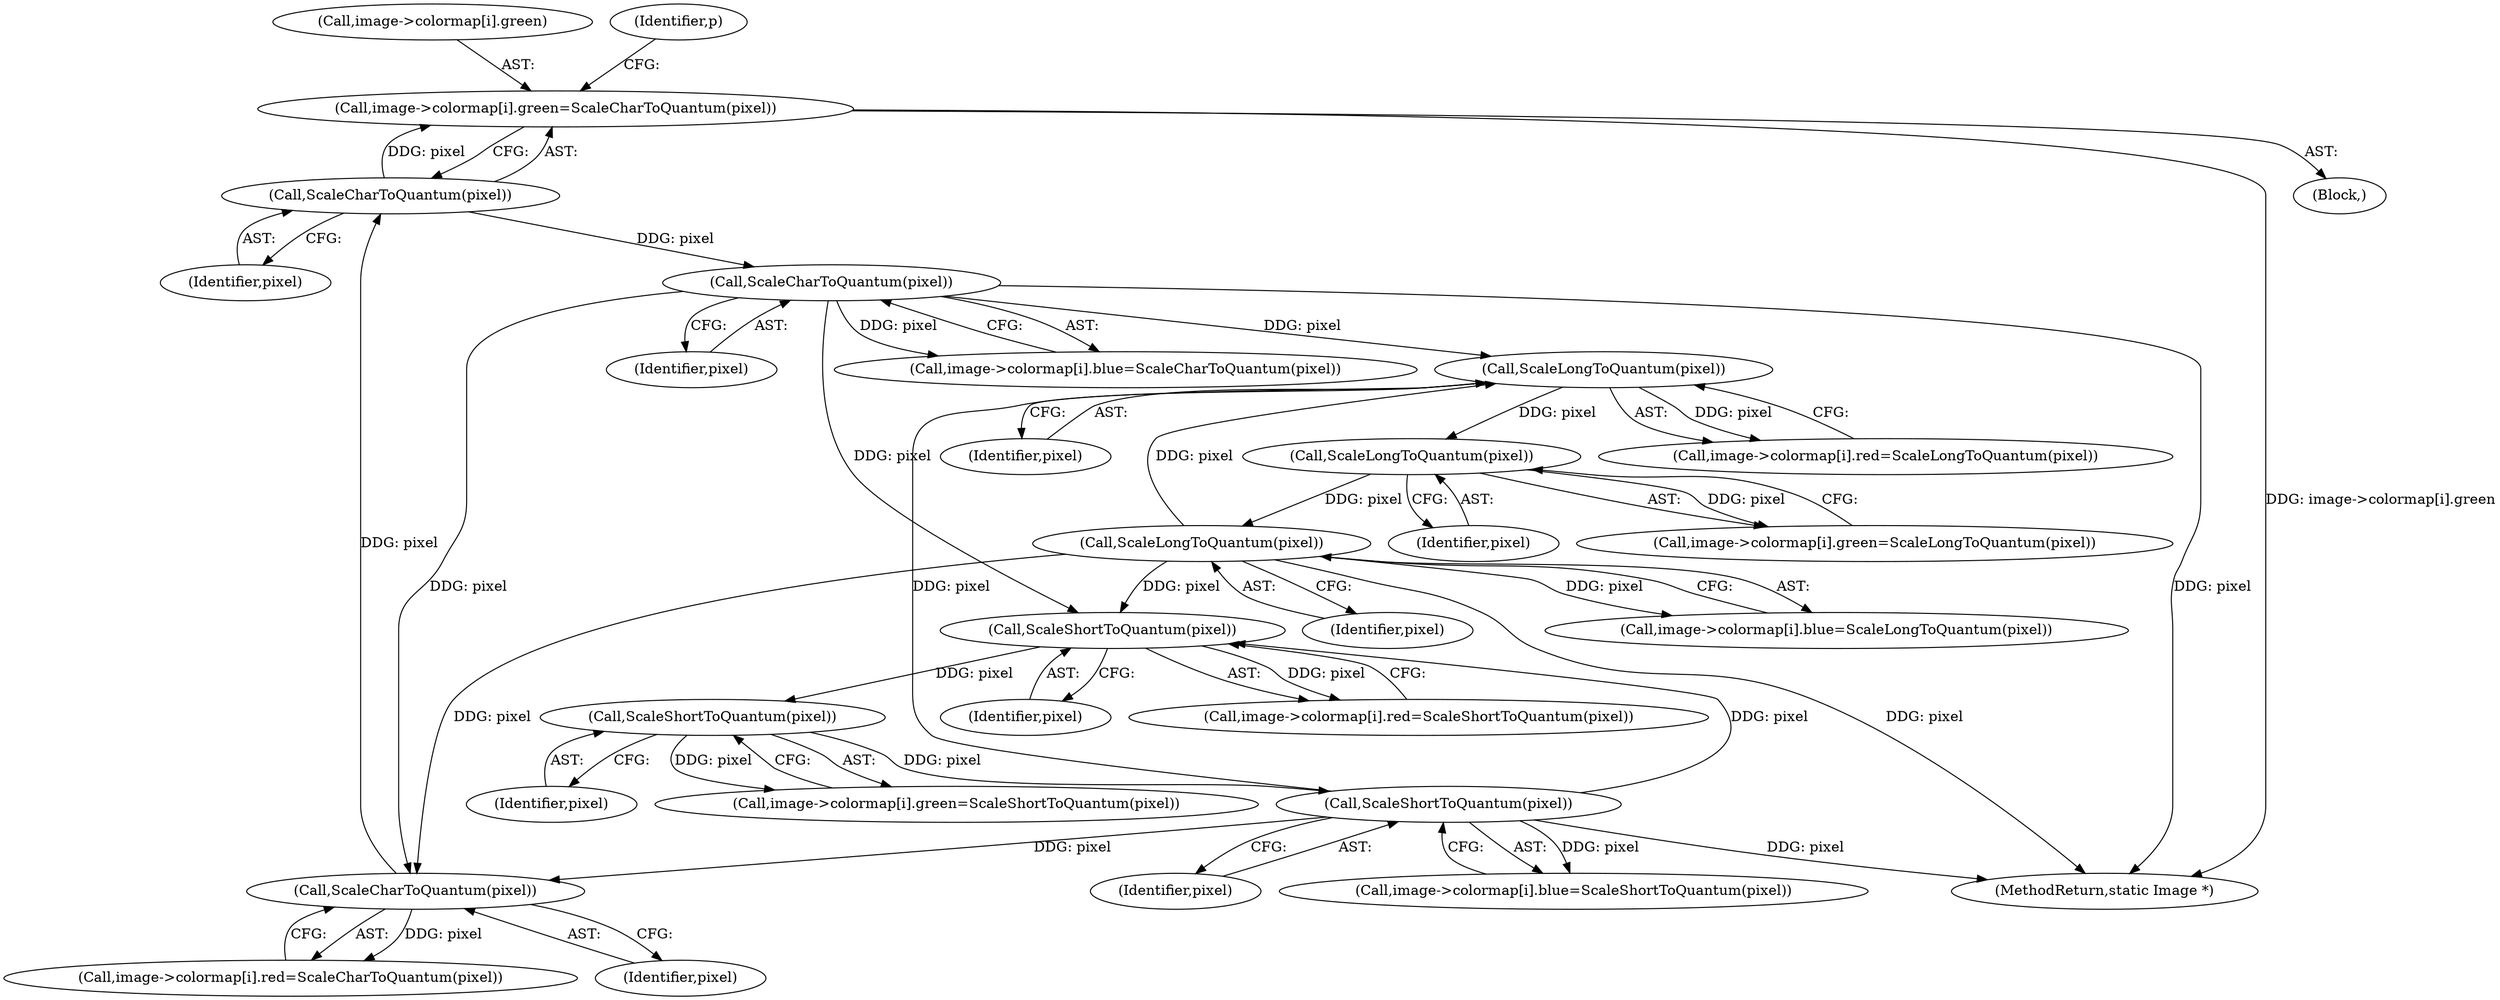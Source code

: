 digraph "0_ImageMagick_4493d9ca1124564da17f9b628ef9d0f1a6be9738@array" {
"1002161" [label="(Call,image->colormap[i].green=ScaleCharToQuantum(pixel))"];
"1002169" [label="(Call,ScaleCharToQuantum(pixel))"];
"1002153" [label="(Call,ScaleCharToQuantum(pixel))"];
"1002185" [label="(Call,ScaleCharToQuantum(pixel))"];
"1002323" [label="(Call,ScaleLongToQuantum(pixel))"];
"1002306" [label="(Call,ScaleLongToQuantum(pixel))"];
"1002289" [label="(Call,ScaleLongToQuantum(pixel))"];
"1002254" [label="(Call,ScaleShortToQuantum(pixel))"];
"1002237" [label="(Call,ScaleShortToQuantum(pixel))"];
"1002220" [label="(Call,ScaleShortToQuantum(pixel))"];
"1002307" [label="(Identifier,pixel)"];
"1002162" [label="(Call,image->colormap[i].green)"];
"1002306" [label="(Call,ScaleLongToQuantum(pixel))"];
"1002298" [label="(Call,image->colormap[i].green=ScaleLongToQuantum(pixel))"];
"1002185" [label="(Call,ScaleCharToQuantum(pixel))"];
"1002237" [label="(Call,ScaleShortToQuantum(pixel))"];
"1002281" [label="(Call,image->colormap[i].red=ScaleLongToQuantum(pixel))"];
"1002170" [label="(Identifier,pixel)"];
"1002290" [label="(Identifier,pixel)"];
"1002289" [label="(Call,ScaleLongToQuantum(pixel))"];
"1002254" [label="(Call,ScaleShortToQuantum(pixel))"];
"1002220" [label="(Call,ScaleShortToQuantum(pixel))"];
"1002172" [label="(Identifier,p)"];
"1002315" [label="(Call,image->colormap[i].blue=ScaleLongToQuantum(pixel))"];
"1002255" [label="(Identifier,pixel)"];
"1002323" [label="(Call,ScaleLongToQuantum(pixel))"];
"1002153" [label="(Call,ScaleCharToQuantum(pixel))"];
"1002186" [label="(Identifier,pixel)"];
"1002161" [label="(Call,image->colormap[i].green=ScaleCharToQuantum(pixel))"];
"1002221" [label="(Identifier,pixel)"];
"1002474" [label="(MethodReturn,static Image *)"];
"1002145" [label="(Call,image->colormap[i].red=ScaleCharToQuantum(pixel))"];
"1002212" [label="(Call,image->colormap[i].red=ScaleShortToQuantum(pixel))"];
"1002324" [label="(Identifier,pixel)"];
"1002238" [label="(Identifier,pixel)"];
"1002177" [label="(Call,image->colormap[i].blue=ScaleCharToQuantum(pixel))"];
"1002154" [label="(Identifier,pixel)"];
"1002138" [label="(Block,)"];
"1002229" [label="(Call,image->colormap[i].green=ScaleShortToQuantum(pixel))"];
"1002169" [label="(Call,ScaleCharToQuantum(pixel))"];
"1002246" [label="(Call,image->colormap[i].blue=ScaleShortToQuantum(pixel))"];
"1002161" -> "1002138"  [label="AST: "];
"1002161" -> "1002169"  [label="CFG: "];
"1002162" -> "1002161"  [label="AST: "];
"1002169" -> "1002161"  [label="AST: "];
"1002172" -> "1002161"  [label="CFG: "];
"1002161" -> "1002474"  [label="DDG: image->colormap[i].green"];
"1002169" -> "1002161"  [label="DDG: pixel"];
"1002169" -> "1002170"  [label="CFG: "];
"1002170" -> "1002169"  [label="AST: "];
"1002153" -> "1002169"  [label="DDG: pixel"];
"1002169" -> "1002185"  [label="DDG: pixel"];
"1002153" -> "1002145"  [label="AST: "];
"1002153" -> "1002154"  [label="CFG: "];
"1002154" -> "1002153"  [label="AST: "];
"1002145" -> "1002153"  [label="CFG: "];
"1002153" -> "1002145"  [label="DDG: pixel"];
"1002185" -> "1002153"  [label="DDG: pixel"];
"1002323" -> "1002153"  [label="DDG: pixel"];
"1002254" -> "1002153"  [label="DDG: pixel"];
"1002185" -> "1002177"  [label="AST: "];
"1002185" -> "1002186"  [label="CFG: "];
"1002186" -> "1002185"  [label="AST: "];
"1002177" -> "1002185"  [label="CFG: "];
"1002185" -> "1002474"  [label="DDG: pixel"];
"1002185" -> "1002177"  [label="DDG: pixel"];
"1002185" -> "1002220"  [label="DDG: pixel"];
"1002185" -> "1002289"  [label="DDG: pixel"];
"1002323" -> "1002315"  [label="AST: "];
"1002323" -> "1002324"  [label="CFG: "];
"1002324" -> "1002323"  [label="AST: "];
"1002315" -> "1002323"  [label="CFG: "];
"1002323" -> "1002474"  [label="DDG: pixel"];
"1002323" -> "1002220"  [label="DDG: pixel"];
"1002323" -> "1002289"  [label="DDG: pixel"];
"1002323" -> "1002315"  [label="DDG: pixel"];
"1002306" -> "1002323"  [label="DDG: pixel"];
"1002306" -> "1002298"  [label="AST: "];
"1002306" -> "1002307"  [label="CFG: "];
"1002307" -> "1002306"  [label="AST: "];
"1002298" -> "1002306"  [label="CFG: "];
"1002306" -> "1002298"  [label="DDG: pixel"];
"1002289" -> "1002306"  [label="DDG: pixel"];
"1002289" -> "1002281"  [label="AST: "];
"1002289" -> "1002290"  [label="CFG: "];
"1002290" -> "1002289"  [label="AST: "];
"1002281" -> "1002289"  [label="CFG: "];
"1002289" -> "1002281"  [label="DDG: pixel"];
"1002254" -> "1002289"  [label="DDG: pixel"];
"1002254" -> "1002246"  [label="AST: "];
"1002254" -> "1002255"  [label="CFG: "];
"1002255" -> "1002254"  [label="AST: "];
"1002246" -> "1002254"  [label="CFG: "];
"1002254" -> "1002474"  [label="DDG: pixel"];
"1002254" -> "1002220"  [label="DDG: pixel"];
"1002254" -> "1002246"  [label="DDG: pixel"];
"1002237" -> "1002254"  [label="DDG: pixel"];
"1002237" -> "1002229"  [label="AST: "];
"1002237" -> "1002238"  [label="CFG: "];
"1002238" -> "1002237"  [label="AST: "];
"1002229" -> "1002237"  [label="CFG: "];
"1002237" -> "1002229"  [label="DDG: pixel"];
"1002220" -> "1002237"  [label="DDG: pixel"];
"1002220" -> "1002212"  [label="AST: "];
"1002220" -> "1002221"  [label="CFG: "];
"1002221" -> "1002220"  [label="AST: "];
"1002212" -> "1002220"  [label="CFG: "];
"1002220" -> "1002212"  [label="DDG: pixel"];
}
